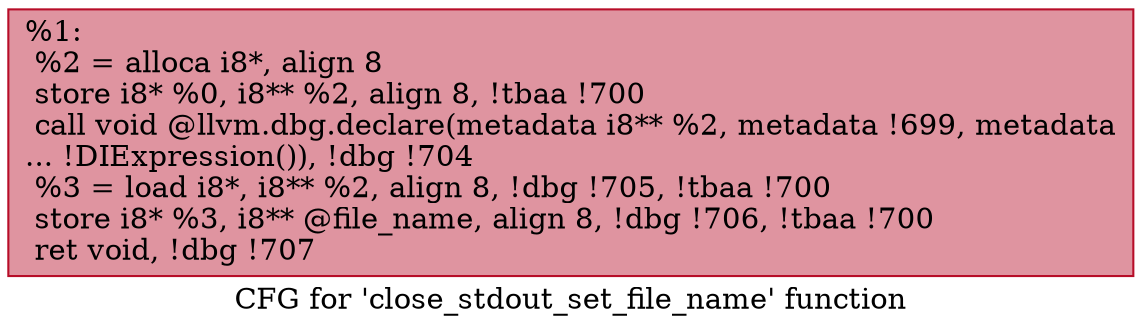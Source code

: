 digraph "CFG for 'close_stdout_set_file_name' function" {
	label="CFG for 'close_stdout_set_file_name' function";

	Node0x187a290 [shape=record,color="#b70d28ff", style=filled, fillcolor="#b70d2870",label="{%1:\l  %2 = alloca i8*, align 8\l  store i8* %0, i8** %2, align 8, !tbaa !700\l  call void @llvm.dbg.declare(metadata i8** %2, metadata !699, metadata\l... !DIExpression()), !dbg !704\l  %3 = load i8*, i8** %2, align 8, !dbg !705, !tbaa !700\l  store i8* %3, i8** @file_name, align 8, !dbg !706, !tbaa !700\l  ret void, !dbg !707\l}"];
}
